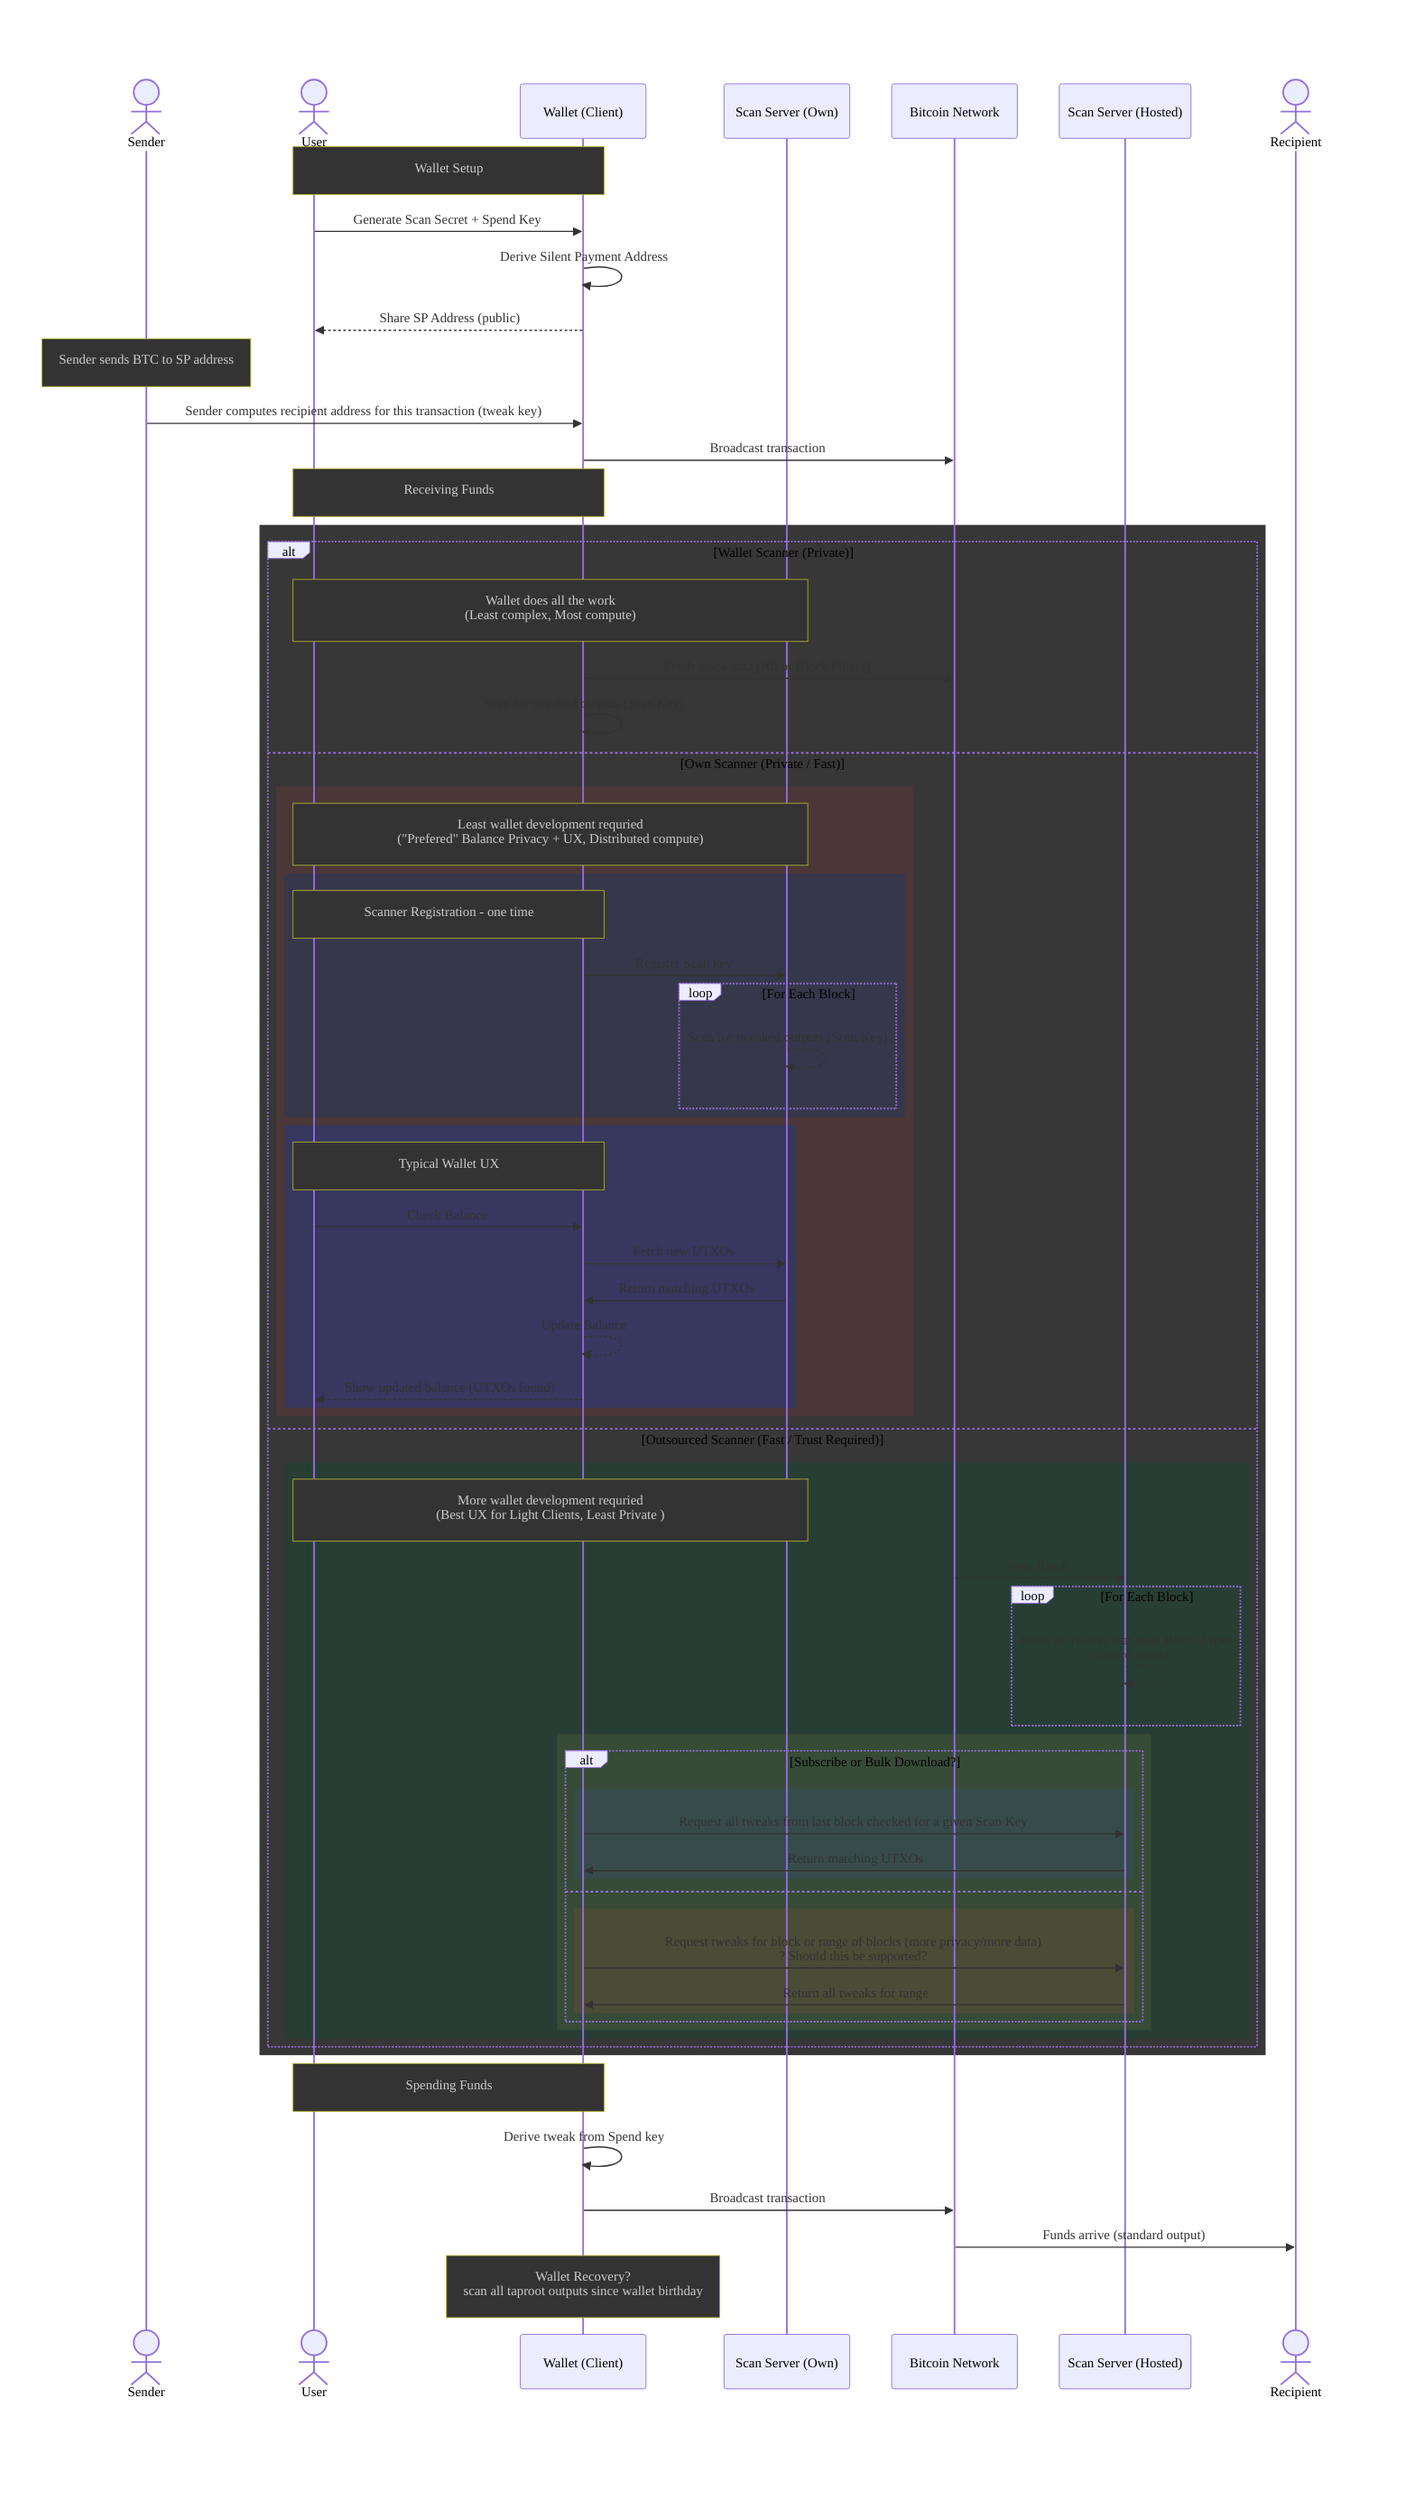 ---
config:
  diagramMarginY: 100
  noteMargin: 20
  noteAlign: center
  mirrorActors: true
---
%%{init: {'themeVariables': {
  'noteBkgColor':'#333',
  'noteTextColor': '#cccccc',
  'fontSize': '30px',
  'noteFontSize': '30px',
  'fontFamily': 'verdana'
}}}%%

sequenceDiagram
%% autonumber
  actor Sender
  actor User
  participant Wallet as Wallet (Client)
  participant MyScanServer as Scan Server (Own)
  participant Bitcoin as Bitcoin Network
  participant HostedScanServer as Scan Server (Hosted)
  actor Recipient

  Note over User, Wallet: Wallet Setup
  User->>Wallet: Generate Scan Secret + Spend Key
  Wallet->>Wallet: Derive Silent Payment Address
  Wallet-->>User: Share SP Address (public)

  Note over Sender: Sender sends BTC to SP address
  Sender->>Wallet: Sender computes recipient address for this transaction (tweak key)
  Wallet->>Bitcoin: Broadcast transaction
  
  Note over User, Wallet: Receiving Funds
  rect rgb(55,55,55)
  alt Wallet Scanner (Private)
  Note over User, MyScanServer: Wallet does all the work <br>(Least complex, Most compute)
    Wallet->>Bitcoin: Fetch block data (All or Block Filter?)
    Wallet->>Wallet: Scan for tweaked outputs (Scan Key)
  else Own Scanner (Private / Fast)  
    rect rgb(75,55,55)
      Note over User, MyScanServer: Least wallet development requried <br> ("Prefered" Balance Privacy + UX, Distributed compute)
      rect rgb(55,55,75)
        Note over User, Wallet: Scanner Registration - one time
        Wallet->>MyScanServer: Register Scan key
        loop For Each Block
          MyScanServer-->>MyScanServer: Scan for tweaked outputs (Scan Key)
        end
      end
      rect rgb(55,55,95)
        Note over User, Wallet: Typical Wallet UX
        User->>Wallet: Check Balance
        Wallet->>MyScanServer: Fetch new UTXOs
        MyScanServer->>Wallet: Return matching UTXOs
        Wallet-->>Wallet: Update Balance
        Wallet-->>User: Show updated balance (UTXOs found)
      end
    end
  else Outsourced Scanner (Fast / Trust Required)
    rect rgb(40, 62, 53)
      Note over User, MyScanServer: More wallet development requried <br> (Best UX for Light Clients, Least Private )
      Bitcoin->>HostedScanServer: New Block
      loop For Each Block
        HostedScanServer-->>HostedScanServer: Index all tweaks that meet BIP352 spec <br> ? discard spent?
      end
      rect rgb(55,75,55)
        alt Subscribe or Bulk Download?
          rect rgb(55,75,75)
            Wallet->>HostedScanServer: Request all tweaks from last block checked for a given Scan Key
            HostedScanServer->>Wallet: Return matching UTXOs
          end
        else
          rect rgb(75,75,55)
            Wallet->>HostedScanServer: Request tweaks for block or range of blocks (more privacy/more data) <br> ? Should this be supported?
            HostedScanServer->>Wallet: Return all tweaks for range
          end
        end
      end
    end
  end
  end

  Note over User, Wallet: Spending Funds
  Wallet->>Wallet: Derive tweak from Spend key
  Wallet->>Bitcoin: Broadcast transaction
  Bitcoin->>Recipient: Funds arrive (standard output)

Note over Wallet: Wallet Recovery? <br> scan all taproot outputs since wallet birthday